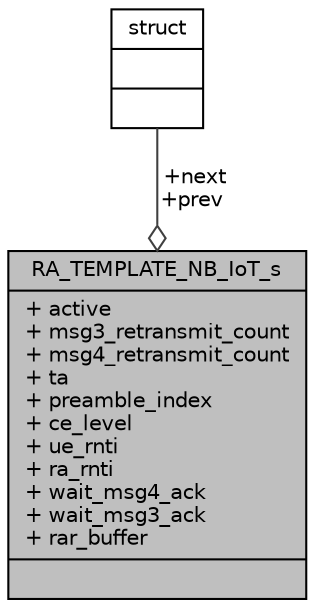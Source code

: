digraph "RA_TEMPLATE_NB_IoT_s"
{
 // LATEX_PDF_SIZE
  edge [fontname="Helvetica",fontsize="10",labelfontname="Helvetica",labelfontsize="10"];
  node [fontname="Helvetica",fontsize="10",shape=record];
  Node1 [label="{RA_TEMPLATE_NB_IoT_s\n|+ active\l+ msg3_retransmit_count\l+ msg4_retransmit_count\l+ ta\l+ preamble_index\l+ ce_level\l+ ue_rnti\l+ ra_rnti\l+ wait_msg4_ack\l+ wait_msg3_ack\l+ rar_buffer\l|}",height=0.2,width=0.4,color="black", fillcolor="grey75", style="filled", fontcolor="black",tooltip="eNB template for the Random access information"];
  Node2 -> Node1 [color="grey25",fontsize="10",style="solid",label=" +next\n+prev" ,arrowhead="odiamond",fontname="Helvetica"];
  Node2 [label="{struct\n||}",height=0.2,width=0.4,color="black", fillcolor="white", style="filled",URL="$structstruct.html",tooltip="holds vehicle id and initial pointer to the head of the linked list in hastable"];
}
